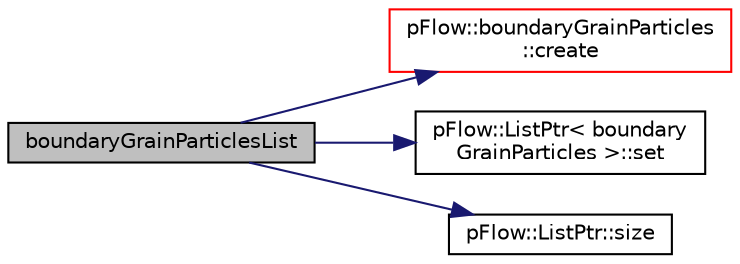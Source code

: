 digraph "boundaryGrainParticlesList"
{
 // LATEX_PDF_SIZE
  edge [fontname="Helvetica",fontsize="10",labelfontname="Helvetica",labelfontsize="10"];
  node [fontname="Helvetica",fontsize="10",shape=record];
  rankdir="LR";
  Node1 [label="boundaryGrainParticlesList",height=0.2,width=0.4,color="black", fillcolor="grey75", style="filled", fontcolor="black",tooltip=" "];
  Node1 -> Node2 [color="midnightblue",fontsize="10",style="solid",fontname="Helvetica"];
  Node2 [label="pFlow::boundaryGrainParticles\l::create",height=0.2,width=0.4,color="red", fillcolor="white", style="filled",URL="$classpFlow_1_1boundaryGrainParticles.html#a70222c2237cce551589b4db83868a3a7",tooltip=" "];
  Node1 -> Node11 [color="midnightblue",fontsize="10",style="solid",fontname="Helvetica"];
  Node11 [label="pFlow::ListPtr\< boundary\lGrainParticles \>::set",height=0.2,width=0.4,color="black", fillcolor="white", style="filled",URL="$classpFlow_1_1ListPtr.html#ac537dae37bad56910ff7498c84c8b727",tooltip=" "];
  Node1 -> Node12 [color="midnightblue",fontsize="10",style="solid",fontname="Helvetica"];
  Node12 [label="pFlow::ListPtr::size",height=0.2,width=0.4,color="black", fillcolor="white", style="filled",URL="$classpFlow_1_1ListPtr.html#a259cb5a711406a8c3e5d937eb9350cca",tooltip=" "];
}
